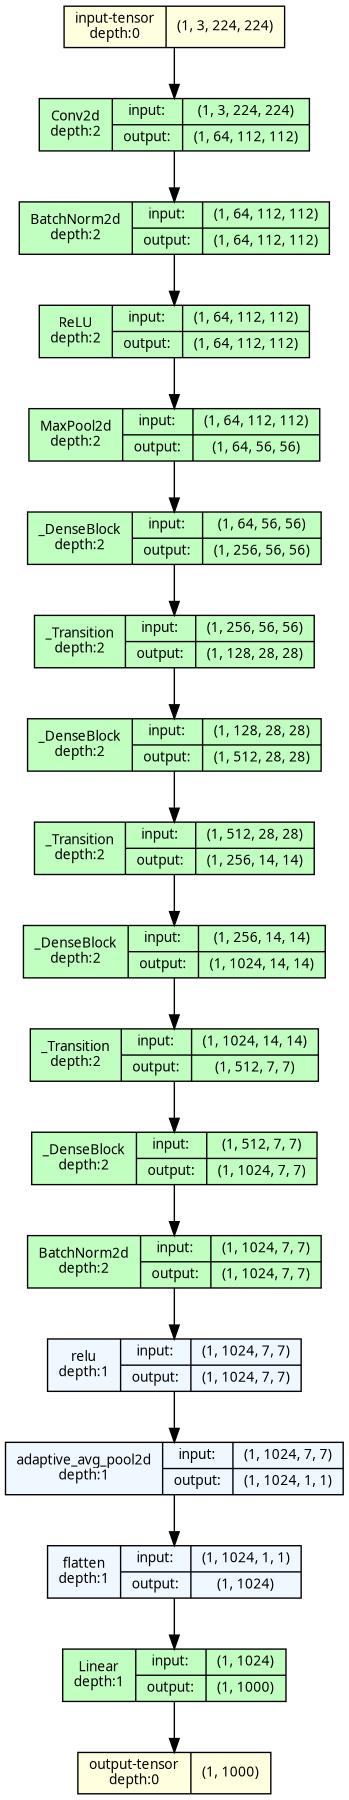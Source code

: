 strict digraph DenseNet121 {
	graph [ordering=in size="12.0,12.0"]
	node [align=left fontname="Linux libertine" fontsize=10 height=0.2 ranksep=0.1 shape=record style=filled]
	edge [fontsize=10]
	0 [label="input-tensor&#92;ndepth:0|(1, 3, 224, 224)" fillcolor=lightyellow]
	0 [label="input-tensor&#92;ndepth:0|(1, 3, 224, 224)" fillcolor=lightyellow]
	1 [label="Conv2d&#92;ndepth:2|{input:|output:}|{(1, 3, 224, 224)|(1, 64, 112, 112)}" fillcolor=darkseagreen1]
	2 [label="BatchNorm2d&#92;ndepth:2|{input:|output:}|{(1, 64, 112, 112)|(1, 64, 112, 112)}" fillcolor=darkseagreen1]
	3 [label="ReLU&#92;ndepth:2|{input:|output:}|{(1, 64, 112, 112)|(1, 64, 112, 112)}" fillcolor=darkseagreen1]
	4 [label="MaxPool2d&#92;ndepth:2|{input:|output:}|{(1, 64, 112, 112)|(1, 64, 56, 56)}" fillcolor=darkseagreen1]
	5 [label="_DenseBlock&#92;ndepth:2|{input:|output:}|{(1, 64, 56, 56)|(1, 256, 56, 56)}" fillcolor=darkseagreen1]
	6 [label="_Transition&#92;ndepth:2|{input:|output:}|{(1, 256, 56, 56)|(1, 128, 28, 28)}" fillcolor=darkseagreen1]
	7 [label="_DenseBlock&#92;ndepth:2|{input:|output:}|{(1, 128, 28, 28)|(1, 512, 28, 28)}" fillcolor=darkseagreen1]
	8 [label="_Transition&#92;ndepth:2|{input:|output:}|{(1, 512, 28, 28)|(1, 256, 14, 14)}" fillcolor=darkseagreen1]
	9 [label="_DenseBlock&#92;ndepth:2|{input:|output:}|{(1, 256, 14, 14)|(1, 1024, 14, 14)}" fillcolor=darkseagreen1]
	10 [label="_Transition&#92;ndepth:2|{input:|output:}|{(1, 1024, 14, 14)|(1, 512, 7, 7)}" fillcolor=darkseagreen1]
	11 [label="_DenseBlock&#92;ndepth:2|{input:|output:}|{(1, 512, 7, 7)|(1, 1024, 7, 7)}" fillcolor=darkseagreen1]
	12 [label="BatchNorm2d&#92;ndepth:2|{input:|output:}|{(1, 1024, 7, 7)|(1, 1024, 7, 7)}" fillcolor=darkseagreen1]
	13 [label="relu&#92;ndepth:1|{input:|output:}|{(1, 1024, 7, 7)|(1, 1024, 7, 7)}" fillcolor=aliceblue]
	14 [label="adaptive_avg_pool2d&#92;ndepth:1|{input:|output:}|{(1, 1024, 7, 7)|(1, 1024, 1, 1)}" fillcolor=aliceblue]
	15 [label="flatten&#92;ndepth:1|{input:|output:}|{(1, 1024, 1, 1)|(1, 1024)}" fillcolor=aliceblue]
	16 [label="Linear&#92;ndepth:1|{input:|output:}|{(1, 1024)|(1, 1000)}" fillcolor=darkseagreen1]
	17 [label="output-tensor&#92;ndepth:0|(1, 1000)" fillcolor=lightyellow]
	0 -> 1
	1 -> 2
	2 -> 3
	3 -> 4
	4 -> 5
	5 -> 6
	6 -> 7
	7 -> 8
	8 -> 9
	9 -> 10
	10 -> 11
	11 -> 12
	12 -> 13
	13 -> 14
	14 -> 15
	15 -> 16
	16 -> 17
}
